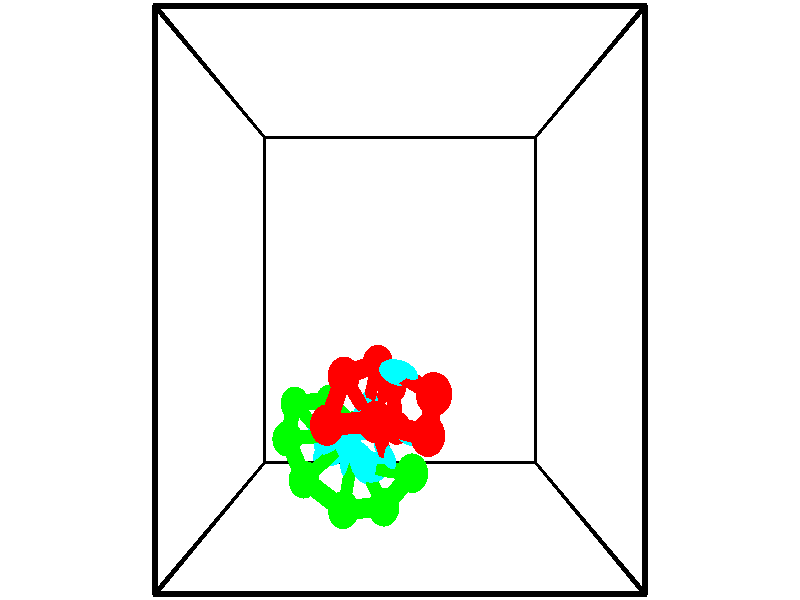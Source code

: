 // switches for output
#declare DRAW_BASES = 1; // possible values are 0, 1; only relevant for DNA ribbons
#declare DRAW_BASES_TYPE = 3; // possible values are 1, 2, 3; only relevant for DNA ribbons
#declare DRAW_FOG = 0; // set to 1 to enable fog

#include "colors.inc"

#include "transforms.inc"
background { rgb <1, 1, 1>}

#default {
   normal{
       ripples 0.25
       frequency 0.20
       turbulence 0.2
       lambda 5
   }
	finish {
		phong 0.1
		phong_size 40.
	}
}

// original window dimensions: 1024x640


// camera settings

camera {
	sky <-0, 1, 0>
	up <-0, 1, 0>
	right 1.6 * <1, 0, 0>
	location <2.5, 2.5, 11.1562>
	look_at <2.5, 2.5, 2.5>
	direction <0, 0, -8.6562>
	angle 67.0682
}


# declare cpy_camera_pos = <2.5, 2.5, 11.1562>;
# if (DRAW_FOG = 1)
fog {
	fog_type 2
	up vnormalize(cpy_camera_pos)
	color rgbt<1,1,1,0.3>
	distance 1e-5
	fog_alt 3e-3
	fog_offset 4
}
# end


// LIGHTS

# declare lum = 6;
global_settings {
	ambient_light rgb lum * <0.05, 0.05, 0.05>
	max_trace_level 15
}# declare cpy_direct_light_amount = 0.25;
light_source
{	1000 * <-1, -1, 1>,
	rgb lum * cpy_direct_light_amount
	parallel
}

light_source
{	1000 * <1, 1, -1>,
	rgb lum * cpy_direct_light_amount
	parallel
}

// strand 0

// nucleotide -1

// particle -1
sphere {
	<2.965217, 1.425404, 2.879833> 0.250000
	pigment { color rgbt <1,0,0,0> }
	no_shadow
}
cylinder {
	<2.690033, 1.586765, 3.121155>,  <2.524922, 1.683582, 3.265948>, 0.100000
	pigment { color rgbt <1,0,0,0> }
	no_shadow
}
cylinder {
	<2.690033, 1.586765, 3.121155>,  <2.965217, 1.425404, 2.879833>, 0.100000
	pigment { color rgbt <1,0,0,0> }
	no_shadow
}

// particle -1
sphere {
	<2.690033, 1.586765, 3.121155> 0.100000
	pigment { color rgbt <1,0,0,0> }
	no_shadow
}
sphere {
	0, 1
	scale<0.080000,0.200000,0.300000>
	matrix <0.063452, -0.794668, 0.603718,
		0.722968, 0.453616, 0.521104,
		-0.687961, 0.403404, 0.603303,
		2.483645, 1.707787, 3.302146>
	pigment { color rgbt <0,1,1,0> }
	no_shadow
}
cylinder {
	<2.899688, 0.874666, 2.478738>,  <2.965217, 1.425404, 2.879833>, 0.130000
	pigment { color rgbt <1,0,0,0> }
	no_shadow
}

// nucleotide -1

// particle -1
sphere {
	<2.899688, 0.874666, 2.478738> 0.250000
	pigment { color rgbt <1,0,0,0> }
	no_shadow
}
cylinder {
	<2.712662, 0.827908, 2.128260>,  <2.600446, 0.799853, 1.917973>, 0.100000
	pigment { color rgbt <1,0,0,0> }
	no_shadow
}
cylinder {
	<2.712662, 0.827908, 2.128260>,  <2.899688, 0.874666, 2.478738>, 0.100000
	pigment { color rgbt <1,0,0,0> }
	no_shadow
}

// particle -1
sphere {
	<2.712662, 0.827908, 2.128260> 0.100000
	pigment { color rgbt <1,0,0,0> }
	no_shadow
}
sphere {
	0, 1
	scale<0.080000,0.200000,0.300000>
	matrix <-0.684625, -0.579131, 0.442601,
		-0.559170, 0.806810, 0.190752,
		-0.467565, -0.116895, -0.876195,
		2.572392, 0.792839, 1.865401>
	pigment { color rgbt <0,1,1,0> }
	no_shadow
}
cylinder {
	<2.151264, 1.046916, 2.516963>,  <2.899688, 0.874666, 2.478738>, 0.130000
	pigment { color rgbt <1,0,0,0> }
	no_shadow
}

// nucleotide -1

// particle -1
sphere {
	<2.151264, 1.046916, 2.516963> 0.250000
	pigment { color rgbt <1,0,0,0> }
	no_shadow
}
cylinder {
	<2.222099, 0.768267, 2.238868>,  <2.264601, 0.601077, 2.072011>, 0.100000
	pigment { color rgbt <1,0,0,0> }
	no_shadow
}
cylinder {
	<2.222099, 0.768267, 2.238868>,  <2.151264, 1.046916, 2.516963>, 0.100000
	pigment { color rgbt <1,0,0,0> }
	no_shadow
}

// particle -1
sphere {
	<2.222099, 0.768267, 2.238868> 0.100000
	pigment { color rgbt <1,0,0,0> }
	no_shadow
}
sphere {
	0, 1
	scale<0.080000,0.200000,0.300000>
	matrix <-0.628019, -0.623878, 0.465155,
		-0.757781, 0.354248, -0.547975,
		0.177089, -0.696624, -0.695237,
		2.275226, 0.559280, 2.030297>
	pigment { color rgbt <0,1,1,0> }
	no_shadow
}
cylinder {
	<1.435072, 0.976851, 2.323874>,  <2.151264, 1.046916, 2.516963>, 0.130000
	pigment { color rgbt <1,0,0,0> }
	no_shadow
}

// nucleotide -1

// particle -1
sphere {
	<1.435072, 0.976851, 2.323874> 0.250000
	pigment { color rgbt <1,0,0,0> }
	no_shadow
}
cylinder {
	<1.774536, 0.946552, 2.114480>,  <1.978215, 0.928373, 1.988844>, 0.100000
	pigment { color rgbt <1,0,0,0> }
	no_shadow
}
cylinder {
	<1.774536, 0.946552, 2.114480>,  <1.435072, 0.976851, 2.323874>, 0.100000
	pigment { color rgbt <1,0,0,0> }
	no_shadow
}

// particle -1
sphere {
	<1.774536, 0.946552, 2.114480> 0.100000
	pigment { color rgbt <1,0,0,0> }
	no_shadow
}
sphere {
	0, 1
	scale<0.080000,0.200000,0.300000>
	matrix <-0.528856, -0.138848, -0.837277,
		-0.009264, 0.987413, -0.157894,
		0.848661, -0.075746, -0.523485,
		2.029135, 0.923828, 1.957435>
	pigment { color rgbt <0,1,1,0> }
	no_shadow
}
cylinder {
	<1.624039, 1.512677, 1.744374>,  <1.435072, 0.976851, 2.323874>, 0.130000
	pigment { color rgbt <1,0,0,0> }
	no_shadow
}

// nucleotide -1

// particle -1
sphere {
	<1.624039, 1.512677, 1.744374> 0.250000
	pigment { color rgbt <1,0,0,0> }
	no_shadow
}
cylinder {
	<1.843445, 1.189501, 1.658245>,  <1.975088, 0.995595, 1.606568>, 0.100000
	pigment { color rgbt <1,0,0,0> }
	no_shadow
}
cylinder {
	<1.843445, 1.189501, 1.658245>,  <1.624039, 1.512677, 1.744374>, 0.100000
	pigment { color rgbt <1,0,0,0> }
	no_shadow
}

// particle -1
sphere {
	<1.843445, 1.189501, 1.658245> 0.100000
	pigment { color rgbt <1,0,0,0> }
	no_shadow
}
sphere {
	0, 1
	scale<0.080000,0.200000,0.300000>
	matrix <-0.372947, -0.005921, -0.927833,
		0.748359, 0.589235, -0.304567,
		0.548515, -0.807940, -0.215323,
		2.007999, 0.947119, 1.593648>
	pigment { color rgbt <0,1,1,0> }
	no_shadow
}
cylinder {
	<2.129943, 1.628598, 1.104481>,  <1.624039, 1.512677, 1.744374>, 0.130000
	pigment { color rgbt <1,0,0,0> }
	no_shadow
}

// nucleotide -1

// particle -1
sphere {
	<2.129943, 1.628598, 1.104481> 0.250000
	pigment { color rgbt <1,0,0,0> }
	no_shadow
}
cylinder {
	<2.024212, 1.244955, 1.144965>,  <1.960773, 1.014769, 1.169256>, 0.100000
	pigment { color rgbt <1,0,0,0> }
	no_shadow
}
cylinder {
	<2.024212, 1.244955, 1.144965>,  <2.129943, 1.628598, 1.104481>, 0.100000
	pigment { color rgbt <1,0,0,0> }
	no_shadow
}

// particle -1
sphere {
	<2.024212, 1.244955, 1.144965> 0.100000
	pigment { color rgbt <1,0,0,0> }
	no_shadow
}
sphere {
	0, 1
	scale<0.080000,0.200000,0.300000>
	matrix <-0.313992, -0.013643, -0.949328,
		0.911888, -0.282713, -0.297546,
		-0.264328, -0.959108, 0.101211,
		1.944914, 0.957223, 1.175328>
	pigment { color rgbt <0,1,1,0> }
	no_shadow
}
cylinder {
	<2.360439, 1.228070, 0.516339>,  <2.129943, 1.628598, 1.104481>, 0.130000
	pigment { color rgbt <1,0,0,0> }
	no_shadow
}

// nucleotide -1

// particle -1
sphere {
	<2.360439, 1.228070, 0.516339> 0.250000
	pigment { color rgbt <1,0,0,0> }
	no_shadow
}
cylinder {
	<2.080303, 0.983849, 0.664257>,  <1.912222, 0.837316, 0.753008>, 0.100000
	pigment { color rgbt <1,0,0,0> }
	no_shadow
}
cylinder {
	<2.080303, 0.983849, 0.664257>,  <2.360439, 1.228070, 0.516339>, 0.100000
	pigment { color rgbt <1,0,0,0> }
	no_shadow
}

// particle -1
sphere {
	<2.080303, 0.983849, 0.664257> 0.100000
	pigment { color rgbt <1,0,0,0> }
	no_shadow
}
sphere {
	0, 1
	scale<0.080000,0.200000,0.300000>
	matrix <-0.296797, -0.222078, -0.928759,
		0.649181, -0.760200, -0.025681,
		-0.700339, -0.610555, 0.369794,
		1.870201, 0.800682, 0.775195>
	pigment { color rgbt <0,1,1,0> }
	no_shadow
}
cylinder {
	<2.443713, 0.567742, 0.214432>,  <2.360439, 1.228070, 0.516339>, 0.130000
	pigment { color rgbt <1,0,0,0> }
	no_shadow
}

// nucleotide -1

// particle -1
sphere {
	<2.443713, 0.567742, 0.214432> 0.250000
	pigment { color rgbt <1,0,0,0> }
	no_shadow
}
cylinder {
	<2.057251, 0.595404, 0.313841>,  <1.825374, 0.612001, 0.373486>, 0.100000
	pigment { color rgbt <1,0,0,0> }
	no_shadow
}
cylinder {
	<2.057251, 0.595404, 0.313841>,  <2.443713, 0.567742, 0.214432>, 0.100000
	pigment { color rgbt <1,0,0,0> }
	no_shadow
}

// particle -1
sphere {
	<2.057251, 0.595404, 0.313841> 0.100000
	pigment { color rgbt <1,0,0,0> }
	no_shadow
}
sphere {
	0, 1
	scale<0.080000,0.200000,0.300000>
	matrix <-0.257681, -0.213634, -0.942317,
		-0.012071, -0.974463, 0.224223,
		-0.966155, 0.069153, 0.248521,
		1.767405, 0.616150, 0.388397>
	pigment { color rgbt <0,1,1,0> }
	no_shadow
}
// strand 1

// nucleotide -1

// particle -1
sphere {
	<1.598013, 0.414356, -0.819925> 0.250000
	pigment { color rgbt <0,1,0,0> }
	no_shadow
}
cylinder {
	<1.303215, 0.202281, -0.652241>,  <1.126336, 0.075036, -0.551630>, 0.100000
	pigment { color rgbt <0,1,0,0> }
	no_shadow
}
cylinder {
	<1.303215, 0.202281, -0.652241>,  <1.598013, 0.414356, -0.819925>, 0.100000
	pigment { color rgbt <0,1,0,0> }
	no_shadow
}

// particle -1
sphere {
	<1.303215, 0.202281, -0.652241> 0.100000
	pigment { color rgbt <0,1,0,0> }
	no_shadow
}
sphere {
	0, 1
	scale<0.080000,0.200000,0.300000>
	matrix <0.168026, 0.457041, 0.873430,
		-0.654679, 0.714153, -0.247752,
		-0.736996, -0.530187, 0.419212,
		1.082116, 0.043225, -0.526477>
	pigment { color rgbt <0,1,1,0> }
	no_shadow
}
cylinder {
	<1.126211, 0.885342, -0.491734>,  <1.598013, 0.414356, -0.819925>, 0.130000
	pigment { color rgbt <0,1,0,0> }
	no_shadow
}

// nucleotide -1

// particle -1
sphere {
	<1.126211, 0.885342, -0.491734> 0.250000
	pigment { color rgbt <0,1,0,0> }
	no_shadow
}
cylinder {
	<1.107033, 0.528617, -0.311790>,  <1.095526, 0.314582, -0.203824>, 0.100000
	pigment { color rgbt <0,1,0,0> }
	no_shadow
}
cylinder {
	<1.107033, 0.528617, -0.311790>,  <1.126211, 0.885342, -0.491734>, 0.100000
	pigment { color rgbt <0,1,0,0> }
	no_shadow
}

// particle -1
sphere {
	<1.107033, 0.528617, -0.311790> 0.100000
	pigment { color rgbt <0,1,0,0> }
	no_shadow
}
sphere {
	0, 1
	scale<0.080000,0.200000,0.300000>
	matrix <0.060343, 0.446968, 0.892512,
		-0.997025, 0.069938, 0.032385,
		-0.047945, -0.891812, 0.449859,
		1.092649, 0.261073, -0.176833>
	pigment { color rgbt <0,1,1,0> }
	no_shadow
}
cylinder {
	<0.567578, 0.926330, 0.101544>,  <1.126211, 0.885342, -0.491734>, 0.130000
	pigment { color rgbt <0,1,0,0> }
	no_shadow
}

// nucleotide -1

// particle -1
sphere {
	<0.567578, 0.926330, 0.101544> 0.250000
	pigment { color rgbt <0,1,0,0> }
	no_shadow
}
cylinder {
	<0.859032, 0.655718, 0.144249>,  <1.033904, 0.493350, 0.169872>, 0.100000
	pigment { color rgbt <0,1,0,0> }
	no_shadow
}
cylinder {
	<0.859032, 0.655718, 0.144249>,  <0.567578, 0.926330, 0.101544>, 0.100000
	pigment { color rgbt <0,1,0,0> }
	no_shadow
}

// particle -1
sphere {
	<0.859032, 0.655718, 0.144249> 0.100000
	pigment { color rgbt <0,1,0,0> }
	no_shadow
}
sphere {
	0, 1
	scale<0.080000,0.200000,0.300000>
	matrix <0.144823, 0.304540, 0.941425,
		-0.669417, -0.670493, 0.319876,
		0.728634, -0.676532, 0.106762,
		1.077622, 0.452758, 0.176278>
	pigment { color rgbt <0,1,1,0> }
	no_shadow
}
cylinder {
	<0.561965, 0.515946, 0.782018>,  <0.567578, 0.926330, 0.101544>, 0.130000
	pigment { color rgbt <0,1,0,0> }
	no_shadow
}

// nucleotide -1

// particle -1
sphere {
	<0.561965, 0.515946, 0.782018> 0.250000
	pigment { color rgbt <0,1,0,0> }
	no_shadow
}
cylinder {
	<0.939247, 0.515821, 0.649134>,  <1.165616, 0.515747, 0.569403>, 0.100000
	pigment { color rgbt <0,1,0,0> }
	no_shadow
}
cylinder {
	<0.939247, 0.515821, 0.649134>,  <0.561965, 0.515946, 0.782018>, 0.100000
	pigment { color rgbt <0,1,0,0> }
	no_shadow
}

// particle -1
sphere {
	<0.939247, 0.515821, 0.649134> 0.100000
	pigment { color rgbt <0,1,0,0> }
	no_shadow
}
sphere {
	0, 1
	scale<0.080000,0.200000,0.300000>
	matrix <0.330640, -0.096280, 0.938833,
		-0.032274, -0.995354, -0.090710,
		0.943205, -0.000308, -0.332211,
		1.222209, 0.515728, 0.549470>
	pigment { color rgbt <0,1,1,0> }
	no_shadow
}
cylinder {
	<0.922076, 0.036043, 1.220717>,  <0.561965, 0.515946, 0.782018>, 0.130000
	pigment { color rgbt <0,1,0,0> }
	no_shadow
}

// nucleotide -1

// particle -1
sphere {
	<0.922076, 0.036043, 1.220717> 0.250000
	pigment { color rgbt <0,1,0,0> }
	no_shadow
}
cylinder {
	<1.226921, 0.244569, 1.067139>,  <1.409828, 0.369684, 0.974992>, 0.100000
	pigment { color rgbt <0,1,0,0> }
	no_shadow
}
cylinder {
	<1.226921, 0.244569, 1.067139>,  <0.922076, 0.036043, 1.220717>, 0.100000
	pigment { color rgbt <0,1,0,0> }
	no_shadow
}

// particle -1
sphere {
	<1.226921, 0.244569, 1.067139> 0.100000
	pigment { color rgbt <0,1,0,0> }
	no_shadow
}
sphere {
	0, 1
	scale<0.080000,0.200000,0.300000>
	matrix <0.503378, -0.104151, 0.857766,
		0.407178, -0.846985, -0.341794,
		0.762113, 0.521315, -0.383946,
		1.455555, 0.400963, 0.951955>
	pigment { color rgbt <0,1,1,0> }
	no_shadow
}
cylinder {
	<1.581429, -0.343253, 1.343954>,  <0.922076, 0.036043, 1.220717>, 0.130000
	pigment { color rgbt <0,1,0,0> }
	no_shadow
}

// nucleotide -1

// particle -1
sphere {
	<1.581429, -0.343253, 1.343954> 0.250000
	pigment { color rgbt <0,1,0,0> }
	no_shadow
}
cylinder {
	<1.656578, 0.047261, 1.300924>,  <1.701668, 0.281570, 1.275106>, 0.100000
	pigment { color rgbt <0,1,0,0> }
	no_shadow
}
cylinder {
	<1.656578, 0.047261, 1.300924>,  <1.581429, -0.343253, 1.343954>, 0.100000
	pigment { color rgbt <0,1,0,0> }
	no_shadow
}

// particle -1
sphere {
	<1.656578, 0.047261, 1.300924> 0.100000
	pigment { color rgbt <0,1,0,0> }
	no_shadow
}
sphere {
	0, 1
	scale<0.080000,0.200000,0.300000>
	matrix <0.413143, 0.020814, 0.910428,
		0.891076, -0.215488, -0.399434,
		0.187873, 0.976285, -0.107574,
		1.712940, 0.340147, 1.268652>
	pigment { color rgbt <0,1,1,0> }
	no_shadow
}
cylinder {
	<2.240905, -0.260126, 1.493885>,  <1.581429, -0.343253, 1.343954>, 0.130000
	pigment { color rgbt <0,1,0,0> }
	no_shadow
}

// nucleotide -1

// particle -1
sphere {
	<2.240905, -0.260126, 1.493885> 0.250000
	pigment { color rgbt <0,1,0,0> }
	no_shadow
}
cylinder {
	<2.053787, 0.087678, 1.557281>,  <1.941517, 0.296361, 1.595319>, 0.100000
	pigment { color rgbt <0,1,0,0> }
	no_shadow
}
cylinder {
	<2.053787, 0.087678, 1.557281>,  <2.240905, -0.260126, 1.493885>, 0.100000
	pigment { color rgbt <0,1,0,0> }
	no_shadow
}

// particle -1
sphere {
	<2.053787, 0.087678, 1.557281> 0.100000
	pigment { color rgbt <0,1,0,0> }
	no_shadow
}
sphere {
	0, 1
	scale<0.080000,0.200000,0.300000>
	matrix <0.438214, 0.072449, 0.895946,
		0.767552, 0.488572, -0.414923,
		-0.467795, 0.869511, 0.158491,
		1.913449, 0.348531, 1.604829>
	pigment { color rgbt <0,1,1,0> }
	no_shadow
}
cylinder {
	<2.689421, 0.245495, 1.723623>,  <2.240905, -0.260126, 1.493885>, 0.130000
	pigment { color rgbt <0,1,0,0> }
	no_shadow
}

// nucleotide -1

// particle -1
sphere {
	<2.689421, 0.245495, 1.723623> 0.250000
	pigment { color rgbt <0,1,0,0> }
	no_shadow
}
cylinder {
	<2.326065, 0.325027, 1.870752>,  <2.108052, 0.372747, 1.959030>, 0.100000
	pigment { color rgbt <0,1,0,0> }
	no_shadow
}
cylinder {
	<2.326065, 0.325027, 1.870752>,  <2.689421, 0.245495, 1.723623>, 0.100000
	pigment { color rgbt <0,1,0,0> }
	no_shadow
}

// particle -1
sphere {
	<2.326065, 0.325027, 1.870752> 0.100000
	pigment { color rgbt <0,1,0,0> }
	no_shadow
}
sphere {
	0, 1
	scale<0.080000,0.200000,0.300000>
	matrix <0.351823, -0.111889, 0.929355,
		0.225939, 0.973626, 0.031686,
		-0.908390, 0.198830, 0.367824,
		2.053548, 0.384677, 1.981100>
	pigment { color rgbt <0,1,1,0> }
	no_shadow
}
// box output
cylinder {
	<0.000000, 0.000000, 0.000000>,  <5.000000, 0.000000, 0.000000>, 0.025000
	pigment { color rgbt <0,0,0,0> }
	no_shadow
}
cylinder {
	<0.000000, 0.000000, 0.000000>,  <0.000000, 5.000000, 0.000000>, 0.025000
	pigment { color rgbt <0,0,0,0> }
	no_shadow
}
cylinder {
	<0.000000, 0.000000, 0.000000>,  <0.000000, 0.000000, 5.000000>, 0.025000
	pigment { color rgbt <0,0,0,0> }
	no_shadow
}
cylinder {
	<5.000000, 5.000000, 5.000000>,  <0.000000, 5.000000, 5.000000>, 0.025000
	pigment { color rgbt <0,0,0,0> }
	no_shadow
}
cylinder {
	<5.000000, 5.000000, 5.000000>,  <5.000000, 0.000000, 5.000000>, 0.025000
	pigment { color rgbt <0,0,0,0> }
	no_shadow
}
cylinder {
	<5.000000, 5.000000, 5.000000>,  <5.000000, 5.000000, 0.000000>, 0.025000
	pigment { color rgbt <0,0,0,0> }
	no_shadow
}
cylinder {
	<0.000000, 0.000000, 5.000000>,  <0.000000, 5.000000, 5.000000>, 0.025000
	pigment { color rgbt <0,0,0,0> }
	no_shadow
}
cylinder {
	<0.000000, 0.000000, 5.000000>,  <5.000000, 0.000000, 5.000000>, 0.025000
	pigment { color rgbt <0,0,0,0> }
	no_shadow
}
cylinder {
	<5.000000, 5.000000, 0.000000>,  <0.000000, 5.000000, 0.000000>, 0.025000
	pigment { color rgbt <0,0,0,0> }
	no_shadow
}
cylinder {
	<5.000000, 5.000000, 0.000000>,  <5.000000, 0.000000, 0.000000>, 0.025000
	pigment { color rgbt <0,0,0,0> }
	no_shadow
}
cylinder {
	<5.000000, 0.000000, 5.000000>,  <5.000000, 0.000000, 0.000000>, 0.025000
	pigment { color rgbt <0,0,0,0> }
	no_shadow
}
cylinder {
	<0.000000, 5.000000, 0.000000>,  <0.000000, 5.000000, 5.000000>, 0.025000
	pigment { color rgbt <0,0,0,0> }
	no_shadow
}
// end of box output
